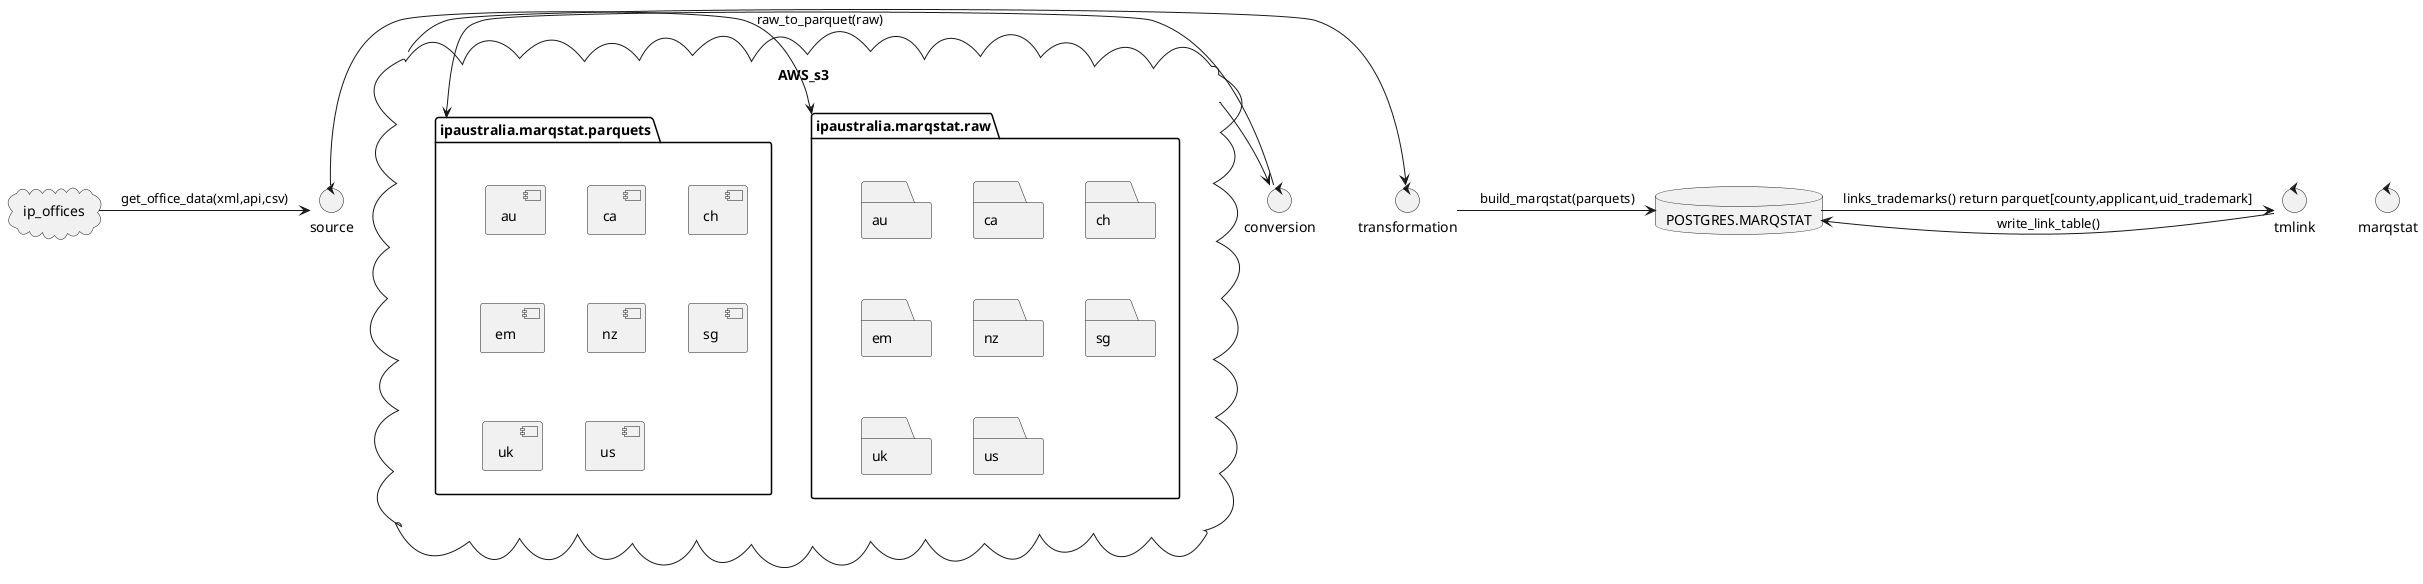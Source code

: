 @startuml
cloud ip_offices
cloud AWS_s3 {
folder ipaustralia.marqstat.raw {
folder au
folder ca
folder ch
folder em
folder nz
folder sg
folder uk
folder us
}
folder ipaustralia.marqstat.parquets {
[au ]
[ca ]
[ch ]
[em ]
[nz ]
[sg ]
[uk ]
[us ]
}
}
control source
control conversion
control transformation
control tmlink
control marqstat
database POSTGRES.MARQSTAT

ip_offices -> source: get_office_data(xml,api,csv)
source -> ipaustralia.marqstat.raw
AWS_s3 -> conversion: raw_to_parquet(raw)
conversion -> ipaustralia.marqstat.parquets
AWS_s3 -> transformation
transformation -> POSTGRES.MARQSTAT: build_marqstat(parquets)
POSTGRES.MARQSTAT -> tmlink: links_trademarks() return parquet[county,applicant,uid_trademark]
tmlink -> POSTGRES.MARQSTAT: write_link_table()

@enduml


cloud "IP office Data" {

}

ip_office_data ->  S3_bulk_storage: get_office_data():
S3_bulk_storage -> MARQSTAT_raw: populate_MARQSTAT_raw()

 poplate_MARQSTAT_raw -> raw_storage


MARQSTAT_raw -> build_MARQSTAT: de
cloud {
  [Example 1]
  [Example 2]
}
build_MARQSTAT -> TMLINK: linktrademarks
build_MARQSTAT -> MARQSTAT: populate_MARQSTAT
MARQSTAT_raw -> TMLINK

control populate_MARQSTAT_raw
entity S3_bulk_storage
control poplate_MARQSTAT_raw

control build_MARQSTAT
control TMLINK
actor data_tech
database MARQSTAT
